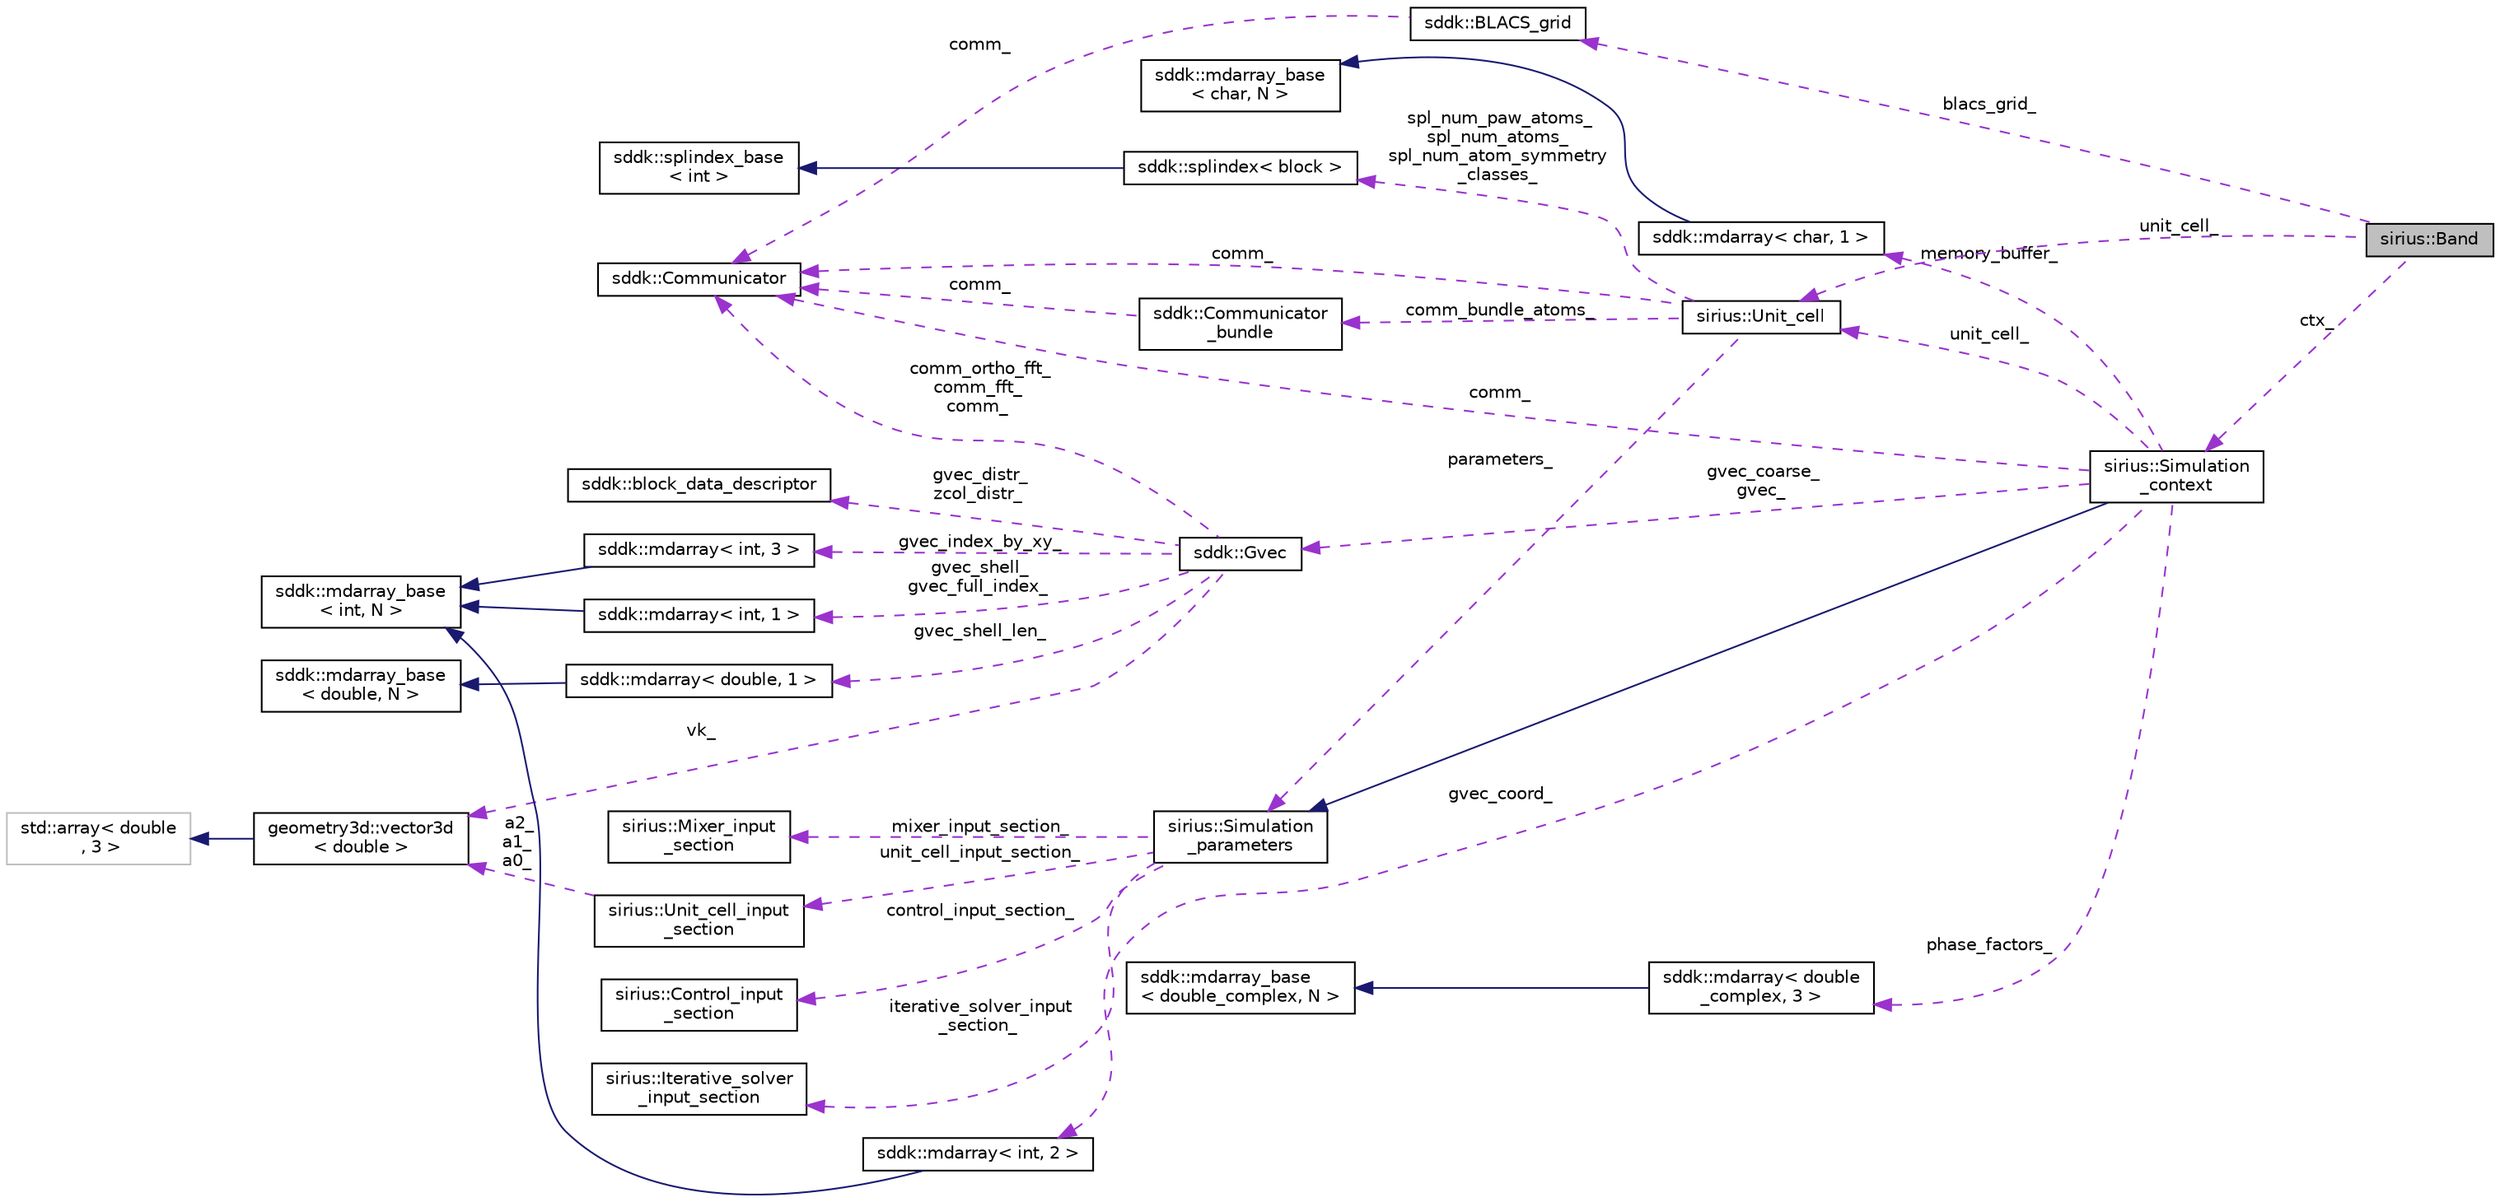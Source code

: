 digraph "sirius::Band"
{
 // INTERACTIVE_SVG=YES
  edge [fontname="Helvetica",fontsize="10",labelfontname="Helvetica",labelfontsize="10"];
  node [fontname="Helvetica",fontsize="10",shape=record];
  rankdir="LR";
  Node1 [label="sirius::Band",height=0.2,width=0.4,color="black", fillcolor="grey75", style="filled", fontcolor="black"];
  Node2 -> Node1 [dir="back",color="darkorchid3",fontsize="10",style="dashed",label=" ctx_" ,fontname="Helvetica"];
  Node2 [label="sirius::Simulation\l_context",height=0.2,width=0.4,color="black", fillcolor="white", style="filled",URL="$classsirius_1_1_simulation__context.html",tooltip="Simulation context is a set of parameters and objects describing a single simulation. "];
  Node3 -> Node2 [dir="back",color="midnightblue",fontsize="10",style="solid",fontname="Helvetica"];
  Node3 [label="sirius::Simulation\l_parameters",height=0.2,width=0.4,color="black", fillcolor="white", style="filled",URL="$classsirius_1_1_simulation__parameters.html",tooltip="Basic parameters of the simulation. "];
  Node4 -> Node3 [dir="back",color="darkorchid3",fontsize="10",style="dashed",label=" iterative_solver_input\l_section_" ,fontname="Helvetica"];
  Node4 [label="sirius::Iterative_solver\l_input_section",height=0.2,width=0.4,color="black", fillcolor="white", style="filled",URL="$structsirius_1_1_iterative__solver__input__section.html"];
  Node5 -> Node3 [dir="back",color="darkorchid3",fontsize="10",style="dashed",label=" unit_cell_input_section_" ,fontname="Helvetica"];
  Node5 [label="sirius::Unit_cell_input\l_section",height=0.2,width=0.4,color="black", fillcolor="white", style="filled",URL="$structsirius_1_1_unit__cell__input__section.html",tooltip="Parse unit cell input section. "];
  Node6 -> Node5 [dir="back",color="darkorchid3",fontsize="10",style="dashed",label=" a2_\na1_\na0_" ,fontname="Helvetica"];
  Node6 [label="geometry3d::vector3d\l\< double \>",height=0.2,width=0.4,color="black", fillcolor="white", style="filled",URL="$classgeometry3d_1_1vector3d.html"];
  Node7 -> Node6 [dir="back",color="midnightblue",fontsize="10",style="solid",fontname="Helvetica"];
  Node7 [label="std::array\< double\l , 3 \>",height=0.2,width=0.4,color="grey75", fillcolor="white", style="filled"];
  Node8 -> Node3 [dir="back",color="darkorchid3",fontsize="10",style="dashed",label=" mixer_input_section_" ,fontname="Helvetica"];
  Node8 [label="sirius::Mixer_input\l_section",height=0.2,width=0.4,color="black", fillcolor="white", style="filled",URL="$structsirius_1_1_mixer__input__section.html"];
  Node9 -> Node3 [dir="back",color="darkorchid3",fontsize="10",style="dashed",label=" control_input_section_" ,fontname="Helvetica"];
  Node9 [label="sirius::Control_input\l_section",height=0.2,width=0.4,color="black", fillcolor="white", style="filled",URL="$structsirius_1_1_control__input__section.html",tooltip="Parse control input section. "];
  Node10 -> Node2 [dir="back",color="darkorchid3",fontsize="10",style="dashed",label=" gvec_coord_" ,fontname="Helvetica"];
  Node10 [label="sddk::mdarray\< int, 2 \>",height=0.2,width=0.4,color="black", fillcolor="white", style="filled",URL="$classsddk_1_1mdarray.html"];
  Node11 -> Node10 [dir="back",color="midnightblue",fontsize="10",style="solid",fontname="Helvetica"];
  Node11 [label="sddk::mdarray_base\l\< int, N \>",height=0.2,width=0.4,color="black", fillcolor="white", style="filled",URL="$classsddk_1_1mdarray__base.html"];
  Node12 -> Node2 [dir="back",color="darkorchid3",fontsize="10",style="dashed",label=" memory_buffer_" ,fontname="Helvetica"];
  Node12 [label="sddk::mdarray\< char, 1 \>",height=0.2,width=0.4,color="black", fillcolor="white", style="filled",URL="$classsddk_1_1mdarray.html"];
  Node13 -> Node12 [dir="back",color="midnightblue",fontsize="10",style="solid",fontname="Helvetica"];
  Node13 [label="sddk::mdarray_base\l\< char, N \>",height=0.2,width=0.4,color="black", fillcolor="white", style="filled",URL="$classsddk_1_1mdarray__base.html"];
  Node14 -> Node2 [dir="back",color="darkorchid3",fontsize="10",style="dashed",label=" phase_factors_" ,fontname="Helvetica"];
  Node14 [label="sddk::mdarray\< double\l_complex, 3 \>",height=0.2,width=0.4,color="black", fillcolor="white", style="filled",URL="$classsddk_1_1mdarray.html"];
  Node15 -> Node14 [dir="back",color="midnightblue",fontsize="10",style="solid",fontname="Helvetica"];
  Node15 [label="sddk::mdarray_base\l\< double_complex, N \>",height=0.2,width=0.4,color="black", fillcolor="white", style="filled",URL="$classsddk_1_1mdarray__base.html"];
  Node16 -> Node2 [dir="back",color="darkorchid3",fontsize="10",style="dashed",label=" comm_" ,fontname="Helvetica"];
  Node16 [label="sddk::Communicator",height=0.2,width=0.4,color="black", fillcolor="white", style="filled",URL="$classsddk_1_1_communicator.html",tooltip="MPI communicator wrapper. "];
  Node17 -> Node2 [dir="back",color="darkorchid3",fontsize="10",style="dashed",label=" gvec_coarse_\ngvec_" ,fontname="Helvetica"];
  Node17 [label="sddk::Gvec",height=0.2,width=0.4,color="black", fillcolor="white", style="filled",URL="$classsddk_1_1_gvec.html",tooltip="Store list of G-vectors for FFTs and G+k basis functions. "];
  Node18 -> Node17 [dir="back",color="darkorchid3",fontsize="10",style="dashed",label=" gvec_index_by_xy_" ,fontname="Helvetica"];
  Node18 [label="sddk::mdarray\< int, 3 \>",height=0.2,width=0.4,color="black", fillcolor="white", style="filled",URL="$classsddk_1_1mdarray.html"];
  Node11 -> Node18 [dir="back",color="midnightblue",fontsize="10",style="solid",fontname="Helvetica"];
  Node19 -> Node17 [dir="back",color="darkorchid3",fontsize="10",style="dashed",label=" gvec_shell_len_" ,fontname="Helvetica"];
  Node19 [label="sddk::mdarray\< double, 1 \>",height=0.2,width=0.4,color="black", fillcolor="white", style="filled",URL="$classsddk_1_1mdarray.html"];
  Node20 -> Node19 [dir="back",color="midnightblue",fontsize="10",style="solid",fontname="Helvetica"];
  Node20 [label="sddk::mdarray_base\l\< double, N \>",height=0.2,width=0.4,color="black", fillcolor="white", style="filled",URL="$classsddk_1_1mdarray__base.html"];
  Node21 -> Node17 [dir="back",color="darkorchid3",fontsize="10",style="dashed",label=" gvec_shell_\ngvec_full_index_" ,fontname="Helvetica"];
  Node21 [label="sddk::mdarray\< int, 1 \>",height=0.2,width=0.4,color="black", fillcolor="white", style="filled",URL="$classsddk_1_1mdarray.html"];
  Node11 -> Node21 [dir="back",color="midnightblue",fontsize="10",style="solid",fontname="Helvetica"];
  Node22 -> Node17 [dir="back",color="darkorchid3",fontsize="10",style="dashed",label=" gvec_distr_\nzcol_distr_" ,fontname="Helvetica"];
  Node22 [label="sddk::block_data_descriptor",height=0.2,width=0.4,color="black", fillcolor="white", style="filled",URL="$structsddk_1_1block__data__descriptor.html"];
  Node16 -> Node17 [dir="back",color="darkorchid3",fontsize="10",style="dashed",label=" comm_ortho_fft_\ncomm_fft_\ncomm_" ,fontname="Helvetica"];
  Node6 -> Node17 [dir="back",color="darkorchid3",fontsize="10",style="dashed",label=" vk_" ,fontname="Helvetica"];
  Node23 -> Node2 [dir="back",color="darkorchid3",fontsize="10",style="dashed",label=" unit_cell_" ,fontname="Helvetica"];
  Node23 [label="sirius::Unit_cell",height=0.2,width=0.4,color="black", fillcolor="white", style="filled",URL="$classsirius_1_1_unit__cell.html"];
  Node24 -> Node23 [dir="back",color="darkorchid3",fontsize="10",style="dashed",label=" comm_bundle_atoms_" ,fontname="Helvetica"];
  Node24 [label="sddk::Communicator\l_bundle",height=0.2,width=0.4,color="black", fillcolor="white", style="filled",URL="$classsddk_1_1_communicator__bundle.html",tooltip="A bundle of MPI communicators. "];
  Node16 -> Node24 [dir="back",color="darkorchid3",fontsize="10",style="dashed",label=" comm_" ,fontname="Helvetica"];
  Node25 -> Node23 [dir="back",color="darkorchid3",fontsize="10",style="dashed",label=" spl_num_paw_atoms_\nspl_num_atoms_\nspl_num_atom_symmetry\l_classes_" ,fontname="Helvetica"];
  Node25 [label="sddk::splindex\< block \>",height=0.2,width=0.4,color="black", fillcolor="white", style="filled",URL="$classsddk_1_1splindex.html"];
  Node26 -> Node25 [dir="back",color="midnightblue",fontsize="10",style="solid",fontname="Helvetica"];
  Node26 [label="sddk::splindex_base\l\< int \>",height=0.2,width=0.4,color="black", fillcolor="white", style="filled",URL="$classsddk_1_1splindex__base.html"];
  Node16 -> Node23 [dir="back",color="darkorchid3",fontsize="10",style="dashed",label=" comm_" ,fontname="Helvetica"];
  Node3 -> Node23 [dir="back",color="darkorchid3",fontsize="10",style="dashed",label=" parameters_" ,fontname="Helvetica"];
  Node27 -> Node1 [dir="back",color="darkorchid3",fontsize="10",style="dashed",label=" blacs_grid_" ,fontname="Helvetica"];
  Node27 [label="sddk::BLACS_grid",height=0.2,width=0.4,color="black", fillcolor="white", style="filled",URL="$classsddk_1_1_b_l_a_c_s__grid.html",tooltip="BLACS grid wrapper. "];
  Node16 -> Node27 [dir="back",color="darkorchid3",fontsize="10",style="dashed",label=" comm_" ,fontname="Helvetica"];
  Node23 -> Node1 [dir="back",color="darkorchid3",fontsize="10",style="dashed",label=" unit_cell_" ,fontname="Helvetica"];
}

